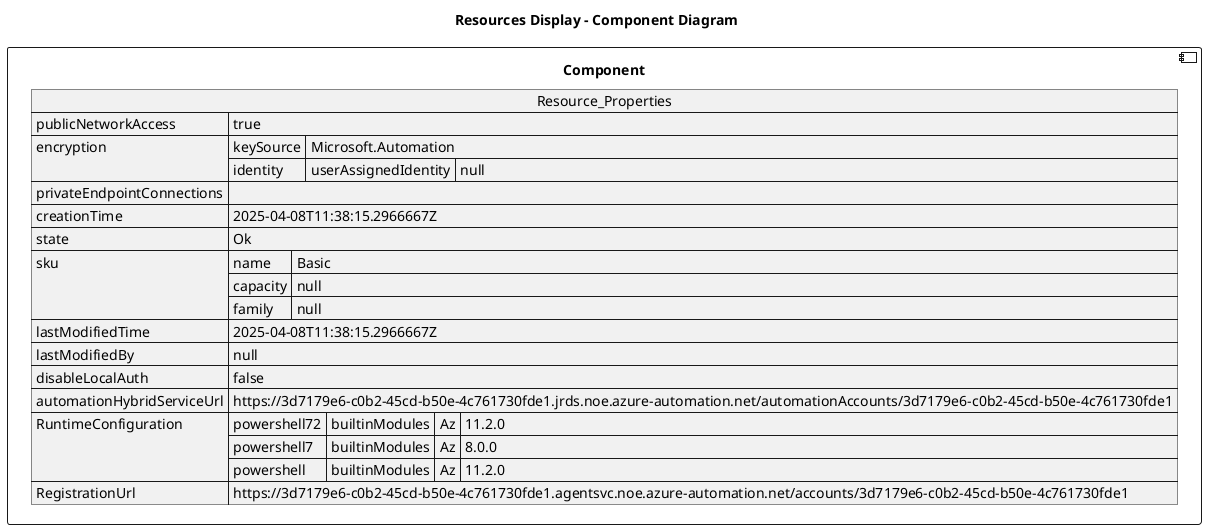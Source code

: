@startuml

title Resources Display - Component Diagram

component Component {

json  Resource_Properties {
  "publicNetworkAccess": true,
  "encryption": {
    "keySource": "Microsoft.Automation",
    "identity": {
      "userAssignedIdentity": null
    }
  },
  "privateEndpointConnections": [],
  "creationTime": "2025-04-08T11:38:15.2966667Z",
  "state": "Ok",
  "sku": {
    "name": "Basic",
    "capacity": null,
    "family": null
  },
  "lastModifiedTime": "2025-04-08T11:38:15.2966667Z",
  "lastModifiedBy": null,
  "disableLocalAuth": false,
  "automationHybridServiceUrl": "https://3d7179e6-c0b2-45cd-b50e-4c761730fde1.jrds.noe.azure-automation.net/automationAccounts/3d7179e6-c0b2-45cd-b50e-4c761730fde1",
  "RuntimeConfiguration": {
    "powershell72": {
      "builtinModules": {
        "Az": "11.2.0"
      }
    },
    "powershell7": {
      "builtinModules": {
        "Az": "8.0.0"
      }
    },
    "powershell": {
      "builtinModules": {
        "Az": "11.2.0"
      }
    }
  },
  "RegistrationUrl": "https://3d7179e6-c0b2-45cd-b50e-4c761730fde1.agentsvc.noe.azure-automation.net/accounts/3d7179e6-c0b2-45cd-b50e-4c761730fde1"
}
}
@enduml
